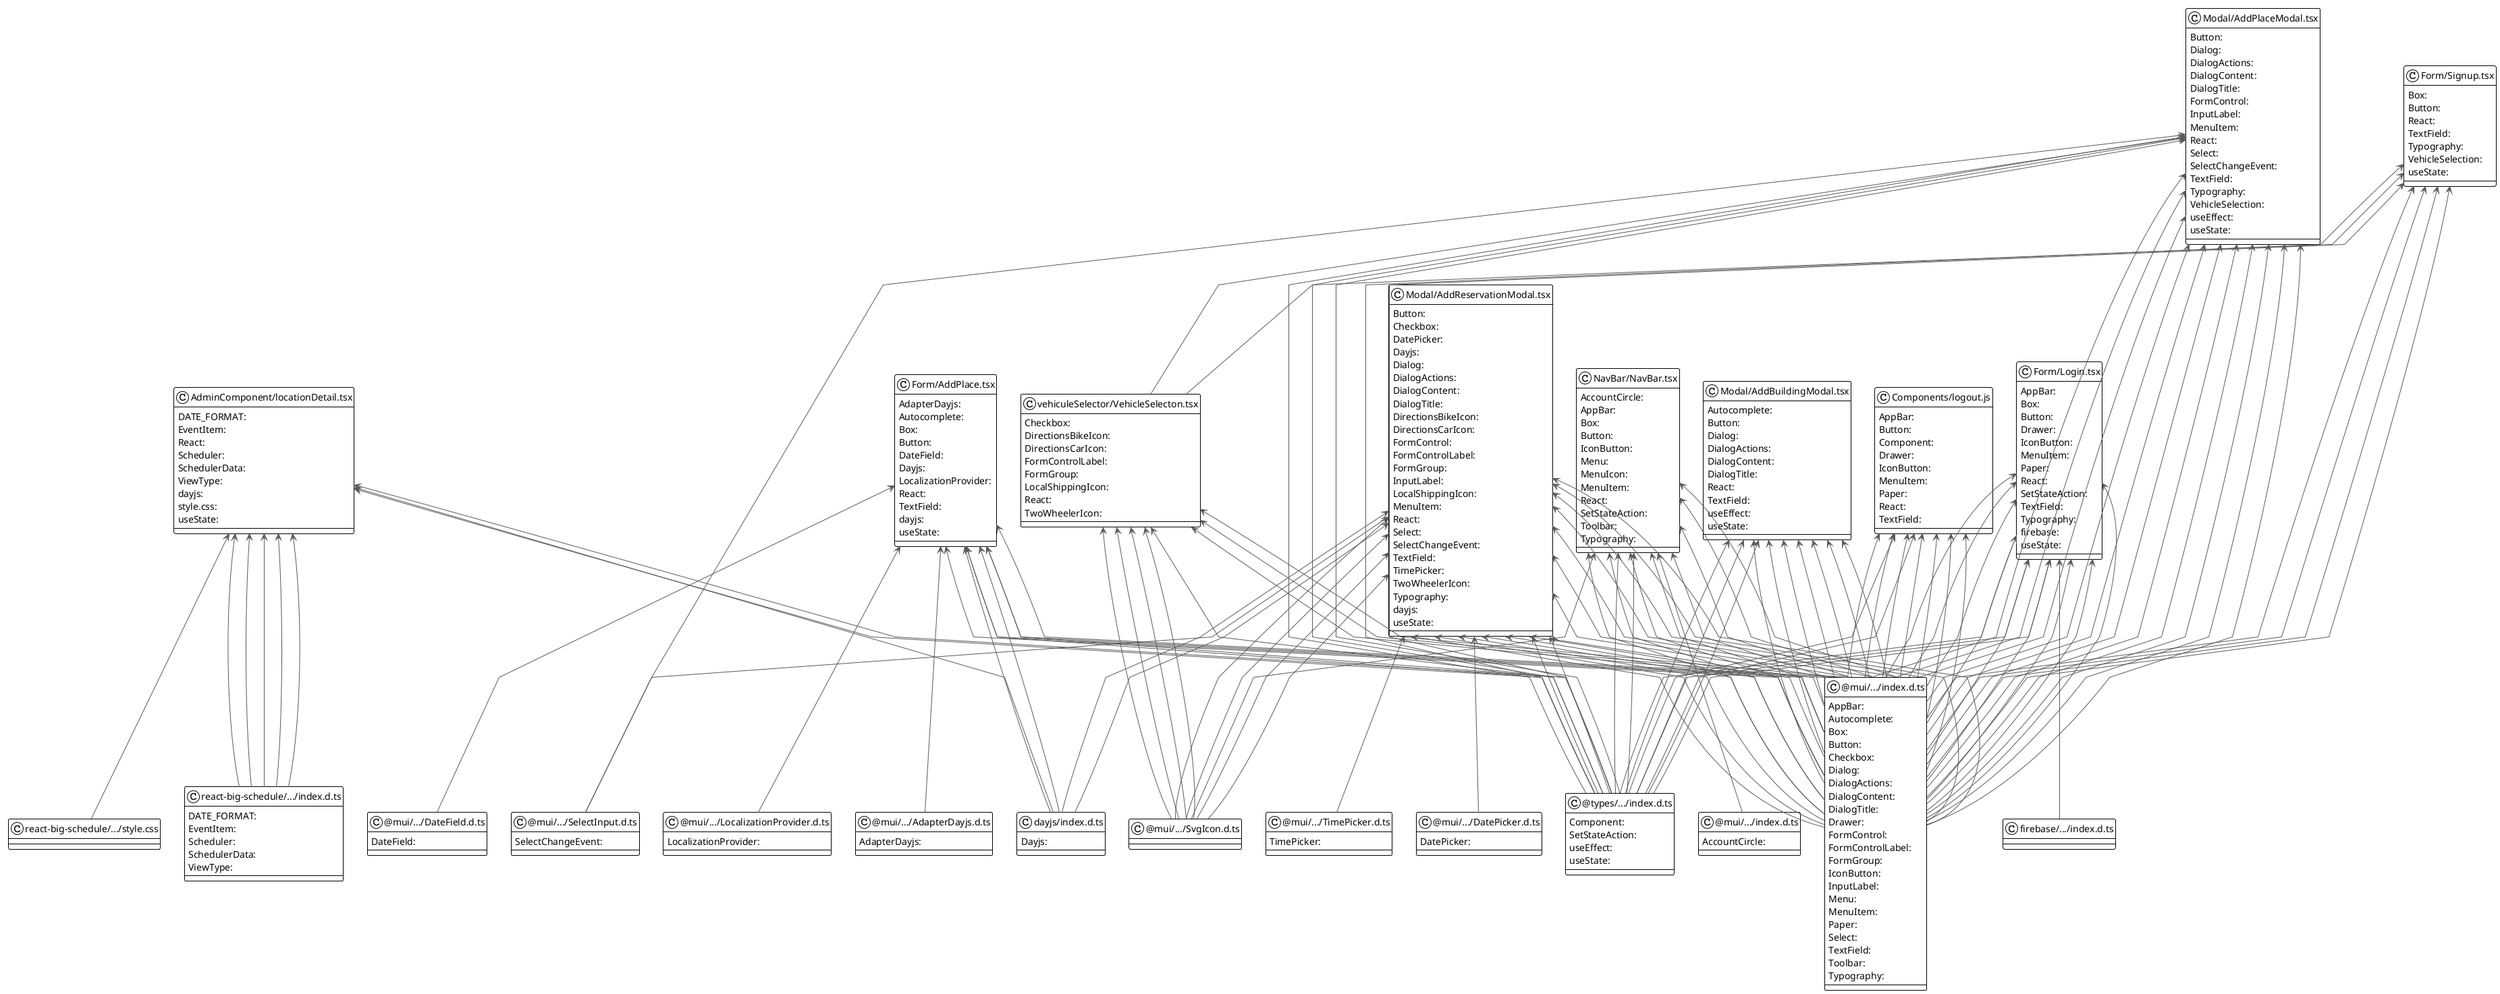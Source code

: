 @startuml

!theme plain
top to bottom direction
skinparam linetype polyline

class node17 as "@mui/.../AdapterDayjs.d.ts" {
   AdapterDayjs: 
}
class node12 as "@mui/.../DateField.d.ts" {
   DateField: 
}
class node22 as "@mui/.../DatePicker.d.ts" {
   DatePicker: 
}
class node20 as "@mui/.../LocalizationProvider.d.ts" {
   LocalizationProvider: 
}
class node13 as "@mui/.../SelectInput.d.ts" {
   SelectChangeEvent: 
}
class node16 as "@mui/.../SvgIcon.d.ts"
class node4 as "@mui/.../TimePicker.d.ts" {
   TimePicker: 
}
class node7 as "@mui/.../index.d.ts" {
   AppBar: 
   Autocomplete: 
   Box: 
   Button: 
   Checkbox: 
   Dialog: 
   DialogActions: 
   DialogContent: 
   DialogTitle: 
   Drawer: 
   FormControl: 
   FormControlLabel: 
   FormGroup: 
   IconButton: 
   InputLabel: 
   Menu: 
   MenuItem: 
   Paper: 
   Select: 
   TextField: 
   Toolbar: 
   Typography: 
}
class node8 as "@mui/.../index.d.ts" {
   AccountCircle: 
}
class node14 as "@types/.../index.d.ts" {
   Component: 
   SetStateAction: 
   useEffect: 
   useState: 
}
class node1 as "AdminComponent/locationDetail.tsx" {
   DATE_FORMAT: 
   EventItem: 
   React: 
   Scheduler: 
   SchedulerData: 
   ViewType: 
   dayjs: 
   style.css: 
   useState: 
}
class node5 as "Components/logout.js" {
   AppBar: 
   Button: 
   Component: 
   Drawer: 
   IconButton: 
   MenuItem: 
   Paper: 
   React: 
   TextField: 
}
class node3 as "Form/AddPlace.tsx" {
   AdapterDayjs: 
   Autocomplete: 
   Box: 
   Button: 
   DateField: 
   Dayjs: 
   LocalizationProvider: 
   React: 
   TextField: 
   dayjs: 
   useState: 
}
class node6 as "Form/Login.tsx" {
   AppBar: 
   Box: 
   Button: 
   Drawer: 
   IconButton: 
   MenuItem: 
   Paper: 
   React: 
   SetStateAction: 
   TextField: 
   Typography: 
   firebase: 
   useState: 
}
class node15 as "Form/Signup.tsx" {
   Box: 
   Button: 
   React: 
   TextField: 
   Typography: 
   VehicleSelection: 
   useState: 
}
class node11 as "Modal/AddBuildingModal.tsx" {
   Autocomplete: 
   Button: 
   Dialog: 
   DialogActions: 
   DialogContent: 
   DialogTitle: 
   React: 
   TextField: 
   useEffect: 
   useState: 
}
class node2 as "Modal/AddPlaceModal.tsx" {
   Button: 
   Dialog: 
   DialogActions: 
   DialogContent: 
   DialogTitle: 
   FormControl: 
   InputLabel: 
   MenuItem: 
   React: 
   Select: 
   SelectChangeEvent: 
   TextField: 
   Typography: 
   VehicleSelection: 
   useEffect: 
   useState: 
}
class node9 as "Modal/AddReservationModal.tsx" {
   Button: 
   Checkbox: 
   DatePicker: 
   Dayjs: 
   Dialog: 
   DialogActions: 
   DialogContent: 
   DialogTitle: 
   DirectionsBikeIcon: 
   DirectionsCarIcon: 
   FormControl: 
   FormControlLabel: 
   FormGroup: 
   InputLabel: 
   LocalShippingIcon: 
   MenuItem: 
   React: 
   Select: 
   SelectChangeEvent: 
   TextField: 
   TimePicker: 
   TwoWheelerIcon: 
   Typography: 
   dayjs: 
   useState: 
}
class node21 as "NavBar/NavBar.tsx" {
   AccountCircle: 
   AppBar: 
   Box: 
   Button: 
   IconButton: 
   Menu: 
   MenuIcon: 
   MenuItem: 
   React: 
   SetStateAction: 
   Toolbar: 
   Typography: 
}
class node19 as "dayjs/index.d.ts" {
   Dayjs: 
}
class node23 as "firebase/.../index.d.ts"
class node0 as "react-big-schedule/.../index.d.ts" {
   DATE_FORMAT: 
   EventItem: 
   Scheduler: 
   SchedulerData: 
   ViewType: 
}
class node18 as "react-big-schedule/.../style.css"
class node10 as "vehiculeSelector/VehicleSelecton.tsx" {
   Checkbox: 
   DirectionsBikeIcon: 
   DirectionsCarIcon: 
   FormControlLabel: 
   FormGroup: 
   LocalShippingIcon: 
   React: 
   TwoWheelerIcon: 
}

node1   <-[#595959,plain]-  node14 
node1   <-[#595959,plain]-  node14 
node1   <-[#595959,plain]-  node19 
node1   <-[#595959,plain]-  node0  
node1   <-[#595959,plain]-  node0  
node1   <-[#595959,plain]-  node0  
node1   <-[#595959,plain]-  node0  
node1   <-[#595959,plain]-  node0  
node1   <-[#595959,plain]-  node18 
node5   <-[#595959,plain]-  node7  
node5   <-[#595959,plain]-  node7  
node5   <-[#595959,plain]-  node7  
node5   <-[#595959,plain]-  node7  
node5   <-[#595959,plain]-  node7  
node5   <-[#595959,plain]-  node7  
node5   <-[#595959,plain]-  node7  
node5   <-[#595959,plain]-  node14 
node5   <-[#595959,plain]-  node14 
node3   <-[#595959,plain]-  node17 
node3   <-[#595959,plain]-  node12 
node3   <-[#595959,plain]-  node20 
node3   <-[#595959,plain]-  node7  
node3   <-[#595959,plain]-  node7  
node3   <-[#595959,plain]-  node7  
node3   <-[#595959,plain]-  node7  
node3   <-[#595959,plain]-  node14 
node3   <-[#595959,plain]-  node14 
node3   <-[#595959,plain]-  node19 
node3   <-[#595959,plain]-  node19 
node6   <-[#595959,plain]-  node7  
node6   <-[#595959,plain]-  node7  
node6   <-[#595959,plain]-  node7  
node6   <-[#595959,plain]-  node7  
node6   <-[#595959,plain]-  node7  
node6   <-[#595959,plain]-  node7  
node6   <-[#595959,plain]-  node7  
node6   <-[#595959,plain]-  node7  
node6   <-[#595959,plain]-  node7  
node6   <-[#595959,plain]-  node14 
node6   <-[#595959,plain]-  node14 
node6   <-[#595959,plain]-  node14 
node6   <-[#595959,plain]-  node23 
node15  <-[#595959,plain]-  node7  
node15  <-[#595959,plain]-  node7  
node15  <-[#595959,plain]-  node7  
node15  <-[#595959,plain]-  node7  
node15  <-[#595959,plain]-  node14 
node15  <-[#595959,plain]-  node14 
node15  <-[#595959,plain]-  node10 
node11  <-[#595959,plain]-  node7  
node11  <-[#595959,plain]-  node7  
node11  <-[#595959,plain]-  node7  
node11  <-[#595959,plain]-  node7  
node11  <-[#595959,plain]-  node7  
node11  <-[#595959,plain]-  node7  
node11  <-[#595959,plain]-  node7  
node11  <-[#595959,plain]-  node14 
node11  <-[#595959,plain]-  node14 
node11  <-[#595959,plain]-  node14 
node2   <-[#595959,plain]-  node13 
node2   <-[#595959,plain]-  node7  
node2   <-[#595959,plain]-  node7  
node2   <-[#595959,plain]-  node7  
node2   <-[#595959,plain]-  node7  
node2   <-[#595959,plain]-  node7  
node2   <-[#595959,plain]-  node7  
node2   <-[#595959,plain]-  node7  
node2   <-[#595959,plain]-  node7  
node2   <-[#595959,plain]-  node7  
node2   <-[#595959,plain]-  node7  
node2   <-[#595959,plain]-  node7  
node2   <-[#595959,plain]-  node14 
node2   <-[#595959,plain]-  node14 
node2   <-[#595959,plain]-  node14 
node2   <-[#595959,plain]-  node10 
node9   <-[#595959,plain]-  node22 
node9   <-[#595959,plain]-  node13 
node9   <-[#595959,plain]-  node16 
node9   <-[#595959,plain]-  node16 
node9   <-[#595959,plain]-  node16 
node9   <-[#595959,plain]-  node16 
node9   <-[#595959,plain]-  node4  
node9   <-[#595959,plain]-  node7  
node9   <-[#595959,plain]-  node7  
node9   <-[#595959,plain]-  node7  
node9   <-[#595959,plain]-  node7  
node9   <-[#595959,plain]-  node7  
node9   <-[#595959,plain]-  node7  
node9   <-[#595959,plain]-  node7  
node9   <-[#595959,plain]-  node7  
node9   <-[#595959,plain]-  node7  
node9   <-[#595959,plain]-  node7  
node9   <-[#595959,plain]-  node7  
node9   <-[#595959,plain]-  node7  
node9   <-[#595959,plain]-  node7  
node9   <-[#595959,plain]-  node7  
node9   <-[#595959,plain]-  node14 
node9   <-[#595959,plain]-  node14 
node9   <-[#595959,plain]-  node19 
node9   <-[#595959,plain]-  node19 
node21  <-[#595959,plain]-  node16 
node21  <-[#595959,plain]-  node7  
node21  <-[#595959,plain]-  node7  
node21  <-[#595959,plain]-  node7  
node21  <-[#595959,plain]-  node7  
node21  <-[#595959,plain]-  node8  
node21  <-[#595959,plain]-  node7  
node21  <-[#595959,plain]-  node7  
node21  <-[#595959,plain]-  node7  
node21  <-[#595959,plain]-  node7  
node21  <-[#595959,plain]-  node14 
node21  <-[#595959,plain]-  node14 
node10  <-[#595959,plain]-  node16 
node10  <-[#595959,plain]-  node16 
node10  <-[#595959,plain]-  node16 
node10  <-[#595959,plain]-  node16 
node10  <-[#595959,plain]-  node7  
node10  <-[#595959,plain]-  node7  
node10  <-[#595959,plain]-  node7  
node10  <-[#595959,plain]-  node14 
@enduml
